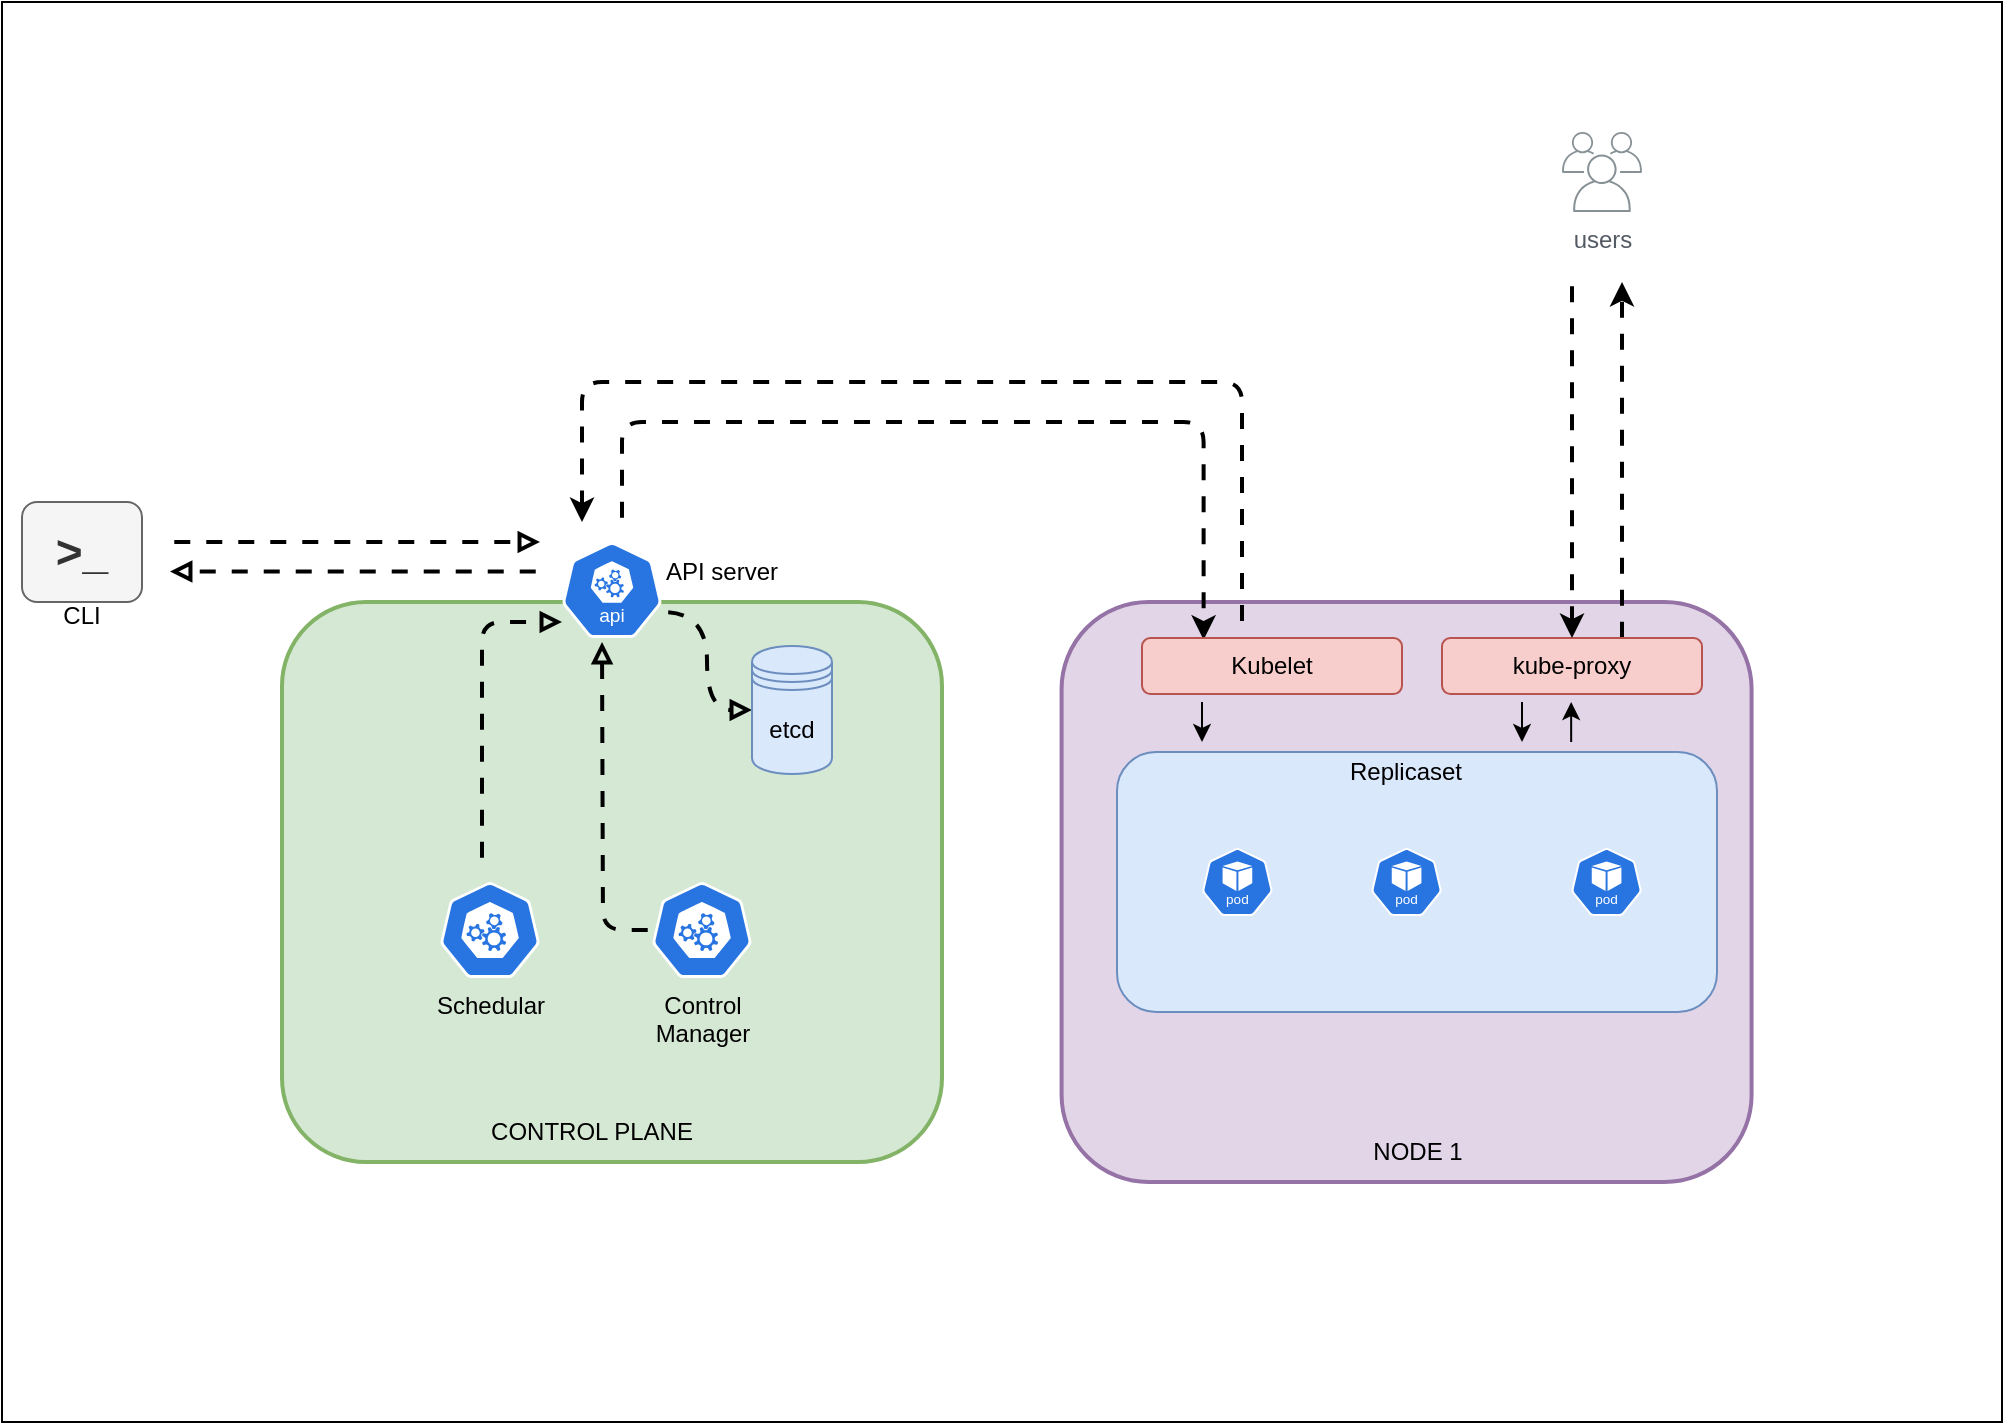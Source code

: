 <mxfile version="26.2.9">
  <diagram name="Page-1" id="L8zHWifdVu_fOh3l2c9y">
    <mxGraphModel dx="1654" dy="901" grid="1" gridSize="10" guides="1" tooltips="1" connect="1" arrows="1" fold="1" page="1" pageScale="1" pageWidth="850" pageHeight="1100" math="0" shadow="0">
      <root>
        <mxCell id="0" />
        <mxCell id="1" parent="0" />
        <mxCell id="uPG0emXFFRcszsX7qazF-35" value="" style="rounded=0;whiteSpace=wrap;html=1;movable=0;resizable=0;rotatable=0;deletable=0;editable=0;locked=1;connectable=0;" parent="1" vertex="1">
          <mxGeometry x="70" y="40" width="1000" height="710" as="geometry" />
        </mxCell>
        <mxCell id="uPG0emXFFRcszsX7qazF-20" value="" style="rounded=1;whiteSpace=wrap;html=1;fillColor=#e1d5e7;strokeColor=#9673a6;strokeWidth=2;" parent="1" vertex="1">
          <mxGeometry x="599.79" y="340" width="345" height="290" as="geometry" />
        </mxCell>
        <mxCell id="uPG0emXFFRcszsX7qazF-18" value="" style="rounded=1;whiteSpace=wrap;html=1;fillColor=#d5e8d4;strokeColor=#82b366;movable=1;resizable=1;rotatable=1;deletable=1;editable=1;locked=0;connectable=1;strokeWidth=2;" parent="1" vertex="1">
          <mxGeometry x="210" y="340" width="330" height="280" as="geometry" />
        </mxCell>
        <mxCell id="uPG0emXFFRcszsX7qazF-44" style="edgeStyle=orthogonalEdgeStyle;rounded=0;orthogonalLoop=1;jettySize=auto;html=1;entryX=0;entryY=0.5;entryDx=0;entryDy=0;exitX=1.018;exitY=0.731;exitDx=0;exitDy=0;exitPerimeter=0;strokeWidth=2;flowAnimation=1;endArrow=block;endFill=0;curved=1;" parent="1" source="uPG0emXFFRcszsX7qazF-2" target="uPG0emXFFRcszsX7qazF-16" edge="1">
          <mxGeometry relative="1" as="geometry" />
        </mxCell>
        <mxCell id="MWhpINrtDLKid73B6On_-10" style="edgeStyle=orthogonalEdgeStyle;rounded=1;orthogonalLoop=1;jettySize=auto;html=1;entryX=0.237;entryY=0.031;entryDx=0;entryDy=0;curved=0;flowAnimation=1;entryPerimeter=0;strokeWidth=2;" edge="1" parent="1" target="uPG0emXFFRcszsX7qazF-62">
          <mxGeometry relative="1" as="geometry">
            <mxPoint x="380" y="300" as="sourcePoint" />
            <Array as="points">
              <mxPoint x="380" y="300" />
              <mxPoint x="380" y="250" />
              <mxPoint x="671" y="250" />
            </Array>
          </mxGeometry>
        </mxCell>
        <mxCell id="uPG0emXFFRcszsX7qazF-2" value="" style="aspect=fixed;sketch=0;html=1;dashed=0;whitespace=wrap;verticalLabelPosition=bottom;verticalAlign=top;fillColor=#2875E2;strokeColor=#ffffff;points=[[0.005,0.63,0],[0.1,0.2,0],[0.9,0.2,0],[0.5,0,0],[0.995,0.63,0],[0.72,0.99,0],[0.5,1,0],[0.28,0.99,0]];shape=mxgraph.kubernetes.icon2;kubernetesLabel=1;prIcon=api" parent="1" vertex="1">
          <mxGeometry x="350" y="310" width="50" height="48" as="geometry" />
        </mxCell>
        <mxCell id="uPG0emXFFRcszsX7qazF-13" value="Schedular" style="aspect=fixed;sketch=0;html=1;dashed=0;whitespace=wrap;verticalLabelPosition=bottom;verticalAlign=top;fillColor=#2875E2;strokeColor=#ffffff;points=[[0.005,0.63,0],[0.1,0.2,0],[0.9,0.2,0],[0.5,0,0],[0.995,0.63,0],[0.72,0.99,0],[0.5,1,0],[0.28,0.99,0]];shape=mxgraph.kubernetes.icon2;prIcon=sched" parent="1" vertex="1">
          <mxGeometry x="289" y="480" width="50" height="48" as="geometry" />
        </mxCell>
        <mxCell id="uPG0emXFFRcszsX7qazF-16" value="etcd" style="shape=datastore;whiteSpace=wrap;html=1;fillColor=#dae8fc;strokeColor=#6c8ebf;" parent="1" vertex="1">
          <mxGeometry x="445" y="362" width="40" height="64" as="geometry" />
        </mxCell>
        <mxCell id="uPG0emXFFRcszsX7qazF-19" value="CONTROL PLANE" style="text;html=1;align=center;verticalAlign=middle;whiteSpace=wrap;rounded=0;" parent="1" vertex="1">
          <mxGeometry x="285" y="590" width="160" height="30" as="geometry" />
        </mxCell>
        <mxCell id="uPG0emXFFRcszsX7qazF-37" value="NODE 1" style="text;html=1;align=center;verticalAlign=middle;whiteSpace=wrap;rounded=0;" parent="1" vertex="1">
          <mxGeometry x="697.5" y="600" width="160" height="30" as="geometry" />
        </mxCell>
        <mxCell id="uPG0emXFFRcszsX7qazF-40" style="edgeStyle=orthogonalEdgeStyle;rounded=0;orthogonalLoop=1;jettySize=auto;html=1;exitX=0.5;exitY=1;exitDx=0;exitDy=0;" parent="1" edge="1">
          <mxGeometry relative="1" as="geometry">
            <mxPoint x="375" y="240.0" as="sourcePoint" />
            <mxPoint x="375" y="240.0" as="targetPoint" />
          </mxGeometry>
        </mxCell>
        <mxCell id="uPG0emXFFRcszsX7qazF-58" style="edgeStyle=orthogonalEdgeStyle;rounded=1;orthogonalLoop=1;jettySize=auto;html=1;flowAnimation=1;strokeWidth=2;endArrow=block;endFill=0;curved=0;" parent="1" source="uPG0emXFFRcszsX7qazF-48" edge="1">
          <mxGeometry relative="1" as="geometry">
            <mxPoint x="370" y="360" as="targetPoint" />
          </mxGeometry>
        </mxCell>
        <mxCell id="uPG0emXFFRcszsX7qazF-48" value="Control&lt;div&gt;Manager&lt;/div&gt;" style="aspect=fixed;sketch=0;html=1;dashed=0;whitespace=wrap;verticalLabelPosition=bottom;verticalAlign=top;fillColor=#2875E2;strokeColor=#ffffff;points=[[0.005,0.63,0],[0.1,0.2,0],[0.9,0.2,0],[0.5,0,0],[0.995,0.63,0],[0.72,0.99,0],[0.5,1,0],[0.28,0.99,0]];shape=mxgraph.kubernetes.icon2;prIcon=c_m" parent="1" vertex="1">
          <mxGeometry x="395" y="480" width="50" height="48" as="geometry" />
        </mxCell>
        <mxCell id="uPG0emXFFRcszsX7qazF-57" value="" style="endArrow=block;html=1;rounded=1;flowAnimation=1;strokeWidth=2;endFill=0;jumpStyle=none;startArrow=none;startFill=0;curved=0;" parent="1" edge="1">
          <mxGeometry width="50" height="50" relative="1" as="geometry">
            <mxPoint x="310" y="470" as="sourcePoint" />
            <mxPoint x="350" y="350" as="targetPoint" />
            <Array as="points">
              <mxPoint x="310" y="350" />
              <mxPoint x="330" y="350" />
            </Array>
          </mxGeometry>
        </mxCell>
        <mxCell id="uPG0emXFFRcszsX7qazF-59" value="API server" style="text;html=1;align=center;verticalAlign=middle;whiteSpace=wrap;rounded=0;" parent="1" vertex="1">
          <mxGeometry x="350" y="310" width="160" height="30" as="geometry" />
        </mxCell>
        <mxCell id="MWhpINrtDLKid73B6On_-11" style="edgeStyle=orthogonalEdgeStyle;rounded=1;orthogonalLoop=1;jettySize=auto;html=1;curved=0;flowAnimation=1;exitX=0.246;exitY=0.138;exitDx=0;exitDy=0;exitPerimeter=0;strokeWidth=2;" edge="1" parent="1" source="uPG0emXFFRcszsX7qazF-20">
          <mxGeometry relative="1" as="geometry">
            <mxPoint x="360" y="300" as="targetPoint" />
            <Array as="points">
              <mxPoint x="690" y="230" />
              <mxPoint x="360" y="230" />
            </Array>
          </mxGeometry>
        </mxCell>
        <mxCell id="uPG0emXFFRcszsX7qazF-62" value="Kubelet" style="rounded=1;whiteSpace=wrap;html=1;fillColor=#f8cecc;strokeColor=#b85450;" parent="1" vertex="1">
          <mxGeometry x="640" y="358" width="130" height="28" as="geometry" />
        </mxCell>
        <mxCell id="uPG0emXFFRcszsX7qazF-63" value="" style="rounded=1;whiteSpace=wrap;html=1;fillColor=#dae8fc;strokeColor=#6c8ebf;" parent="1" vertex="1">
          <mxGeometry x="627.5" y="415" width="300" height="130" as="geometry" />
        </mxCell>
        <mxCell id="MWhpINrtDLKid73B6On_-7" style="edgeStyle=orthogonalEdgeStyle;rounded=0;orthogonalLoop=1;jettySize=auto;html=1;curved=0;flowAnimation=1;strokeWidth=2;" edge="1" parent="1">
          <mxGeometry relative="1" as="geometry">
            <mxPoint x="880" y="180" as="targetPoint" />
            <mxPoint x="880" y="360" as="sourcePoint" />
            <Array as="points">
              <mxPoint x="880" y="358" />
              <mxPoint x="880" y="180" />
            </Array>
          </mxGeometry>
        </mxCell>
        <mxCell id="uPG0emXFFRcszsX7qazF-85" value="kube-proxy" style="rounded=1;whiteSpace=wrap;html=1;fillColor=#f8cecc;strokeColor=#b85450;" parent="1" vertex="1">
          <mxGeometry x="790" y="358" width="130" height="28" as="geometry" />
        </mxCell>
        <mxCell id="uPG0emXFFRcszsX7qazF-88" value="CLI" style="text;html=1;align=center;verticalAlign=middle;whiteSpace=wrap;rounded=0;" parent="1" vertex="1">
          <mxGeometry x="80" y="332" width="60" height="30" as="geometry" />
        </mxCell>
        <mxCell id="uPG0emXFFRcszsX7qazF-92" value="" style="aspect=fixed;sketch=0;html=1;dashed=0;whitespace=wrap;verticalLabelPosition=bottom;verticalAlign=top;fillColor=#2875E2;strokeColor=#ffffff;points=[[0.005,0.63,0],[0.1,0.2,0],[0.9,0.2,0],[0.5,0,0],[0.995,0.63,0],[0.72,0.99,0],[0.5,1,0],[0.28,0.99,0]];shape=mxgraph.kubernetes.icon2;kubernetesLabel=1;prIcon=pod" parent="1" vertex="1">
          <mxGeometry x="670" y="463" width="35.42" height="34" as="geometry" />
        </mxCell>
        <mxCell id="uPG0emXFFRcszsX7qazF-93" value="" style="aspect=fixed;sketch=0;html=1;dashed=0;whitespace=wrap;verticalLabelPosition=bottom;verticalAlign=top;fillColor=#2875E2;strokeColor=#ffffff;points=[[0.005,0.63,0],[0.1,0.2,0],[0.9,0.2,0],[0.5,0,0],[0.995,0.63,0],[0.72,0.99,0],[0.5,1,0],[0.28,0.99,0]];shape=mxgraph.kubernetes.icon2;kubernetesLabel=1;prIcon=pod" parent="1" vertex="1">
          <mxGeometry x="754.58" y="463" width="35.42" height="34" as="geometry" />
        </mxCell>
        <mxCell id="uPG0emXFFRcszsX7qazF-94" value="" style="aspect=fixed;sketch=0;html=1;dashed=0;whitespace=wrap;verticalLabelPosition=bottom;verticalAlign=top;fillColor=#2875E2;strokeColor=#ffffff;points=[[0.005,0.63,0],[0.1,0.2,0],[0.9,0.2,0],[0.5,0,0],[0.995,0.63,0],[0.72,0.99,0],[0.5,1,0],[0.28,0.99,0]];shape=mxgraph.kubernetes.icon2;kubernetesLabel=1;prIcon=pod" parent="1" vertex="1">
          <mxGeometry x="854.58" y="463" width="35.42" height="34" as="geometry" />
        </mxCell>
        <mxCell id="MWhpINrtDLKid73B6On_-5" style="edgeStyle=orthogonalEdgeStyle;rounded=0;orthogonalLoop=1;jettySize=auto;html=1;entryX=0.5;entryY=0;entryDx=0;entryDy=0;curved=0;flowAnimation=1;strokeWidth=2;" edge="1" parent="1" target="uPG0emXFFRcszsX7qazF-85">
          <mxGeometry relative="1" as="geometry">
            <mxPoint x="855" y="180" as="sourcePoint" />
            <Array as="points">
              <mxPoint x="855" y="180" />
            </Array>
          </mxGeometry>
        </mxCell>
        <mxCell id="MWhpINrtDLKid73B6On_-2" value="users" style="sketch=0;outlineConnect=0;gradientColor=none;fontColor=#545B64;strokeColor=none;fillColor=#879196;dashed=0;verticalLabelPosition=bottom;verticalAlign=top;align=center;html=1;fontSize=12;fontStyle=0;aspect=fixed;shape=mxgraph.aws4.illustration_users;pointerEvents=1;strokeWidth=1;" vertex="1" parent="1">
          <mxGeometry x="850" y="105" width="40" height="40" as="geometry" />
        </mxCell>
        <mxCell id="MWhpINrtDLKid73B6On_-3" value="&lt;b&gt;&lt;font style=&quot;font-size: 23px;&quot;&gt;&amp;gt;_&lt;/font&gt;&lt;/b&gt;" style="rounded=1;whiteSpace=wrap;html=1;fillStyle=solid;glass=0;fillColor=#f5f5f5;strokeColor=#666666;fontColor=#333333;" vertex="1" parent="1">
          <mxGeometry x="80" y="290" width="60" height="50" as="geometry" />
        </mxCell>
        <mxCell id="MWhpINrtDLKid73B6On_-12" value="" style="endArrow=block;html=1;rounded=0;strokeWidth=2;flowAnimation=1;endFill=0;" edge="1" parent="1">
          <mxGeometry width="50" height="50" relative="1" as="geometry">
            <mxPoint x="154" y="310" as="sourcePoint" />
            <mxPoint x="339" y="310" as="targetPoint" />
          </mxGeometry>
        </mxCell>
        <mxCell id="MWhpINrtDLKid73B6On_-13" value="" style="endArrow=block;html=1;rounded=0;flowAnimation=1;strokeWidth=2;endFill=0;" edge="1" parent="1">
          <mxGeometry width="50" height="50" relative="1" as="geometry">
            <mxPoint x="339" y="324.77" as="sourcePoint" />
            <mxPoint x="154" y="324.77" as="targetPoint" />
          </mxGeometry>
        </mxCell>
        <mxCell id="MWhpINrtDLKid73B6On_-15" value="" style="endArrow=classic;html=1;rounded=0;" edge="1" parent="1">
          <mxGeometry width="50" height="50" relative="1" as="geometry">
            <mxPoint x="670" y="390" as="sourcePoint" />
            <mxPoint x="670" y="410" as="targetPoint" />
          </mxGeometry>
        </mxCell>
        <mxCell id="MWhpINrtDLKid73B6On_-16" value="Replicaset" style="text;html=1;align=center;verticalAlign=middle;whiteSpace=wrap;rounded=0;" vertex="1" parent="1">
          <mxGeometry x="742.29" y="410" width="60" height="30" as="geometry" />
        </mxCell>
        <mxCell id="MWhpINrtDLKid73B6On_-19" value="" style="endArrow=classic;html=1;rounded=0;" edge="1" parent="1">
          <mxGeometry width="50" height="50" relative="1" as="geometry">
            <mxPoint x="830" y="390" as="sourcePoint" />
            <mxPoint x="830" y="410" as="targetPoint" />
          </mxGeometry>
        </mxCell>
        <mxCell id="MWhpINrtDLKid73B6On_-20" value="" style="endArrow=classic;html=1;rounded=0;" edge="1" parent="1">
          <mxGeometry width="50" height="50" relative="1" as="geometry">
            <mxPoint x="854.58" y="410" as="sourcePoint" />
            <mxPoint x="854.58" y="390" as="targetPoint" />
          </mxGeometry>
        </mxCell>
      </root>
    </mxGraphModel>
  </diagram>
</mxfile>
